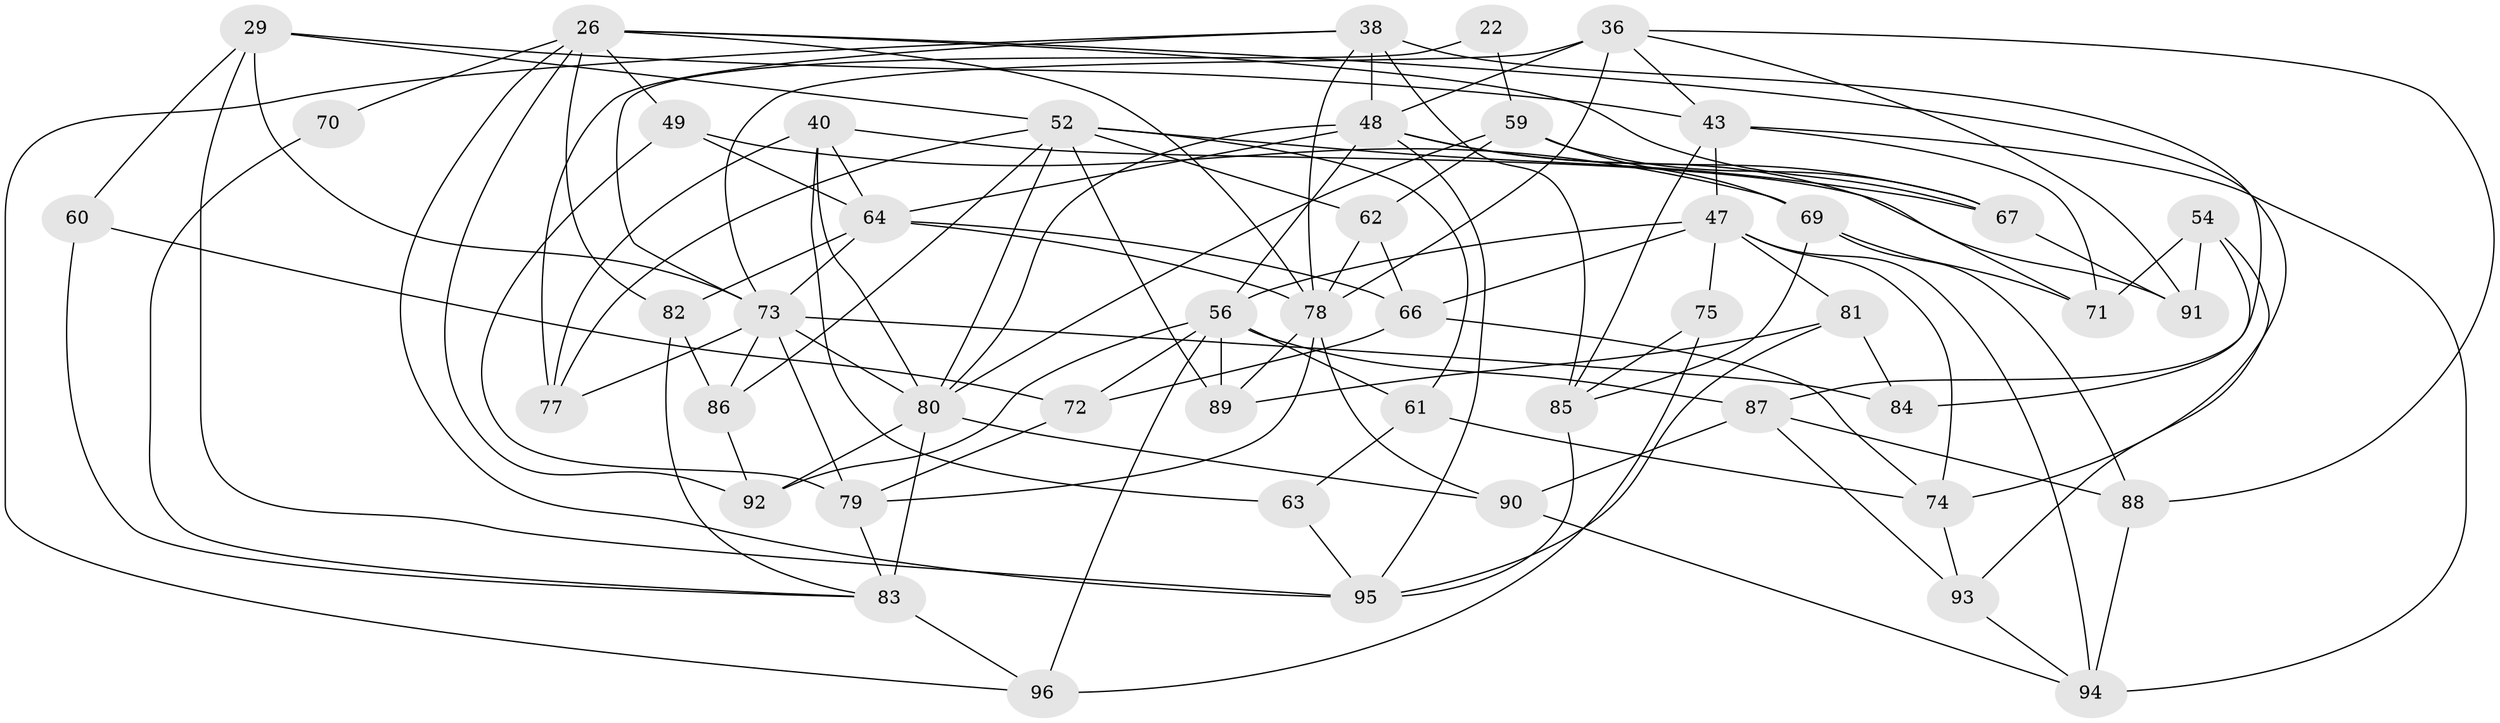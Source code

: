 // original degree distribution, {4: 1.0}
// Generated by graph-tools (version 1.1) at 2025/56/03/09/25 04:56:38]
// undirected, 48 vertices, 120 edges
graph export_dot {
graph [start="1"]
  node [color=gray90,style=filled];
  22;
  26 [super="+10+18+9"];
  29 [super="+27+17"];
  36 [super="+23"];
  38 [super="+3+12"];
  40 [super="+25"];
  43 [super="+4+7"];
  47 [super="+24"];
  48 [super="+5+14+8"];
  49;
  52 [super="+50"];
  54;
  56 [super="+37+45"];
  59 [super="+44"];
  60;
  61;
  62;
  63;
  64 [super="+32+33"];
  66 [super="+57"];
  67 [super="+51"];
  69 [super="+55"];
  70;
  71;
  72;
  73 [super="+34+53+42"];
  74 [super="+46"];
  75;
  77;
  78 [super="+19+30"];
  79 [super="+39"];
  80 [super="+1+76+68"];
  81 [super="+28"];
  82;
  83 [super="+58"];
  84;
  85 [super="+35"];
  86;
  87 [super="+65"];
  88;
  89;
  90;
  91;
  92;
  93;
  94 [super="+13"];
  95 [super="+31"];
  96 [super="+20"];
  22 -- 59 [weight=2];
  22 -- 73 [weight=2];
  26 -- 82;
  26 -- 92;
  26 -- 74 [weight=2];
  26 -- 70 [weight=3];
  26 -- 95;
  26 -- 49;
  26 -- 67 [weight=2];
  26 -- 78;
  29 -- 95;
  29 -- 60 [weight=2];
  29 -- 43 [weight=2];
  29 -- 52;
  29 -- 73 [weight=2];
  36 -- 43;
  36 -- 48 [weight=3];
  36 -- 73;
  36 -- 88;
  36 -- 91;
  36 -- 78;
  38 -- 87 [weight=2];
  38 -- 77;
  38 -- 78;
  38 -- 48 [weight=2];
  38 -- 96;
  38 -- 85;
  40 -- 91;
  40 -- 63 [weight=2];
  40 -- 77;
  40 -- 80;
  40 -- 64;
  43 -- 85;
  43 -- 47;
  43 -- 94 [weight=2];
  43 -- 71;
  47 -- 74;
  47 -- 81 [weight=2];
  47 -- 66;
  47 -- 75;
  47 -- 94;
  47 -- 56;
  48 -- 80 [weight=2];
  48 -- 71;
  48 -- 67;
  48 -- 95;
  48 -- 64;
  48 -- 56;
  49 -- 69;
  49 -- 64;
  49 -- 79;
  52 -- 67;
  52 -- 89;
  52 -- 80;
  52 -- 61;
  52 -- 77;
  52 -- 86;
  52 -- 62;
  54 -- 91;
  54 -- 93;
  54 -- 71;
  54 -- 84;
  56 -- 61;
  56 -- 89;
  56 -- 72;
  56 -- 96;
  56 -- 92;
  56 -- 87;
  59 -- 62;
  59 -- 67;
  59 -- 69;
  59 -- 80;
  60 -- 72;
  60 -- 83;
  61 -- 74;
  61 -- 63;
  62 -- 78;
  62 -- 66;
  63 -- 95;
  64 -- 82;
  64 -- 78;
  64 -- 66 [weight=2];
  64 -- 73;
  66 -- 72;
  66 -- 74;
  67 -- 91;
  69 -- 88;
  69 -- 85 [weight=2];
  69 -- 71;
  70 -- 83;
  72 -- 79;
  73 -- 86;
  73 -- 80;
  73 -- 84;
  73 -- 77;
  73 -- 79 [weight=2];
  74 -- 93;
  75 -- 96 [weight=2];
  75 -- 85;
  78 -- 89;
  78 -- 79;
  78 -- 90;
  79 -- 83;
  80 -- 92;
  80 -- 83 [weight=2];
  80 -- 90;
  81 -- 84 [weight=2];
  81 -- 89;
  81 -- 95;
  82 -- 86;
  82 -- 83;
  83 -- 96 [weight=2];
  85 -- 95;
  86 -- 92;
  87 -- 88;
  87 -- 90;
  87 -- 93;
  88 -- 94;
  90 -- 94;
  93 -- 94;
}
